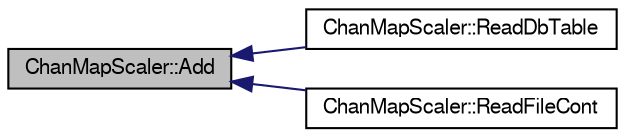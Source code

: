 digraph "ChanMapScaler::Add"
{
  bgcolor="transparent";
  edge [fontname="FreeSans",fontsize="10",labelfontname="FreeSans",labelfontsize="10"];
  node [fontname="FreeSans",fontsize="10",shape=record];
  rankdir="LR";
  Node1 [label="ChanMapScaler::Add",height=0.2,width=0.4,color="black", fillcolor="grey75", style="filled" fontcolor="black"];
  Node1 -> Node2 [dir="back",color="midnightblue",fontsize="10",style="solid",fontname="FreeSans"];
  Node2 [label="ChanMapScaler::ReadDbTable",height=0.2,width=0.4,color="black",URL="$d9/d1d/classChanMapScaler.html#a2ce02e3f61bf3a6cc566d9c712beea51"];
  Node1 -> Node3 [dir="back",color="midnightblue",fontsize="10",style="solid",fontname="FreeSans"];
  Node3 [label="ChanMapScaler::ReadFileCont",height=0.2,width=0.4,color="black",URL="$d9/d1d/classChanMapScaler.html#ad6d5de8972448162e17e89258ad1984c"];
}
